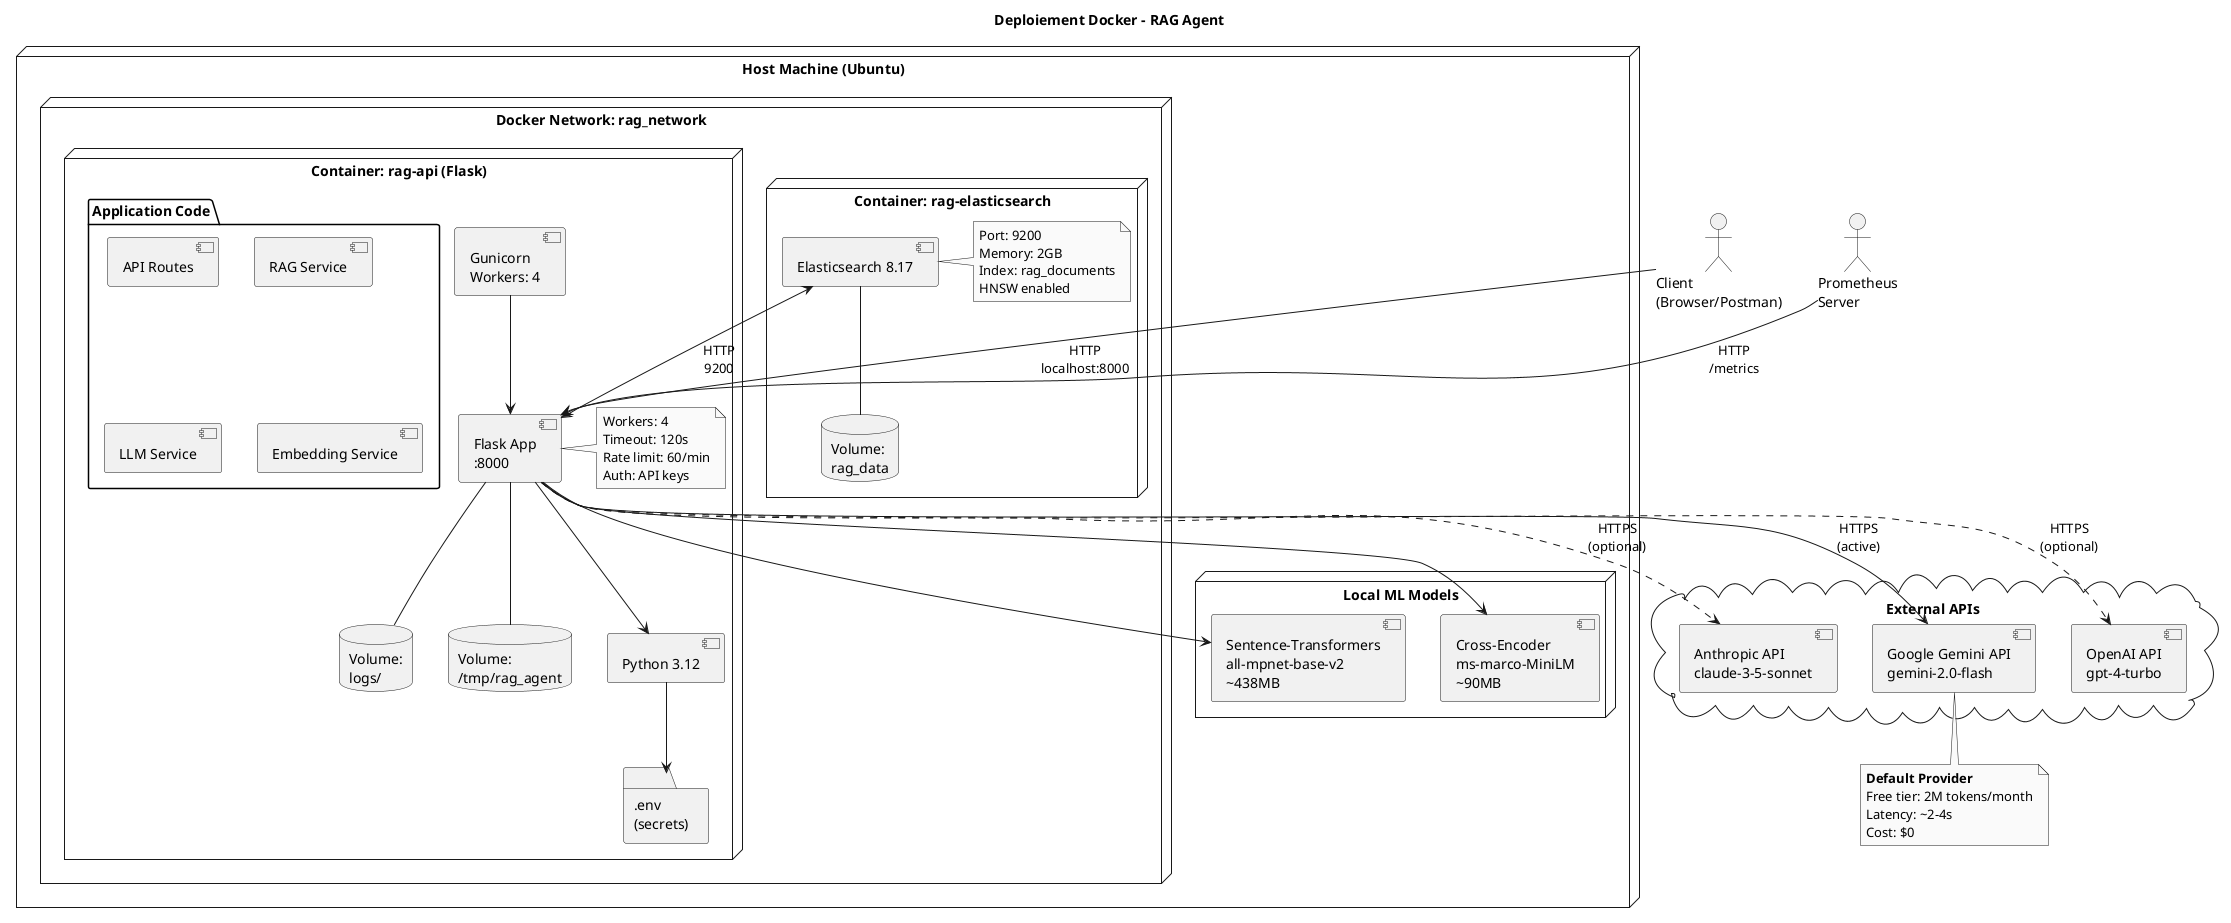 @startuml RAG_Deployment
title Deploiement Docker - RAG Agent
skinparam monochrome true

node "Host Machine (Ubuntu)" {
    
    node "Docker Network: rag_network" {
        
        node "Container: rag-elasticsearch" {
            component [Elasticsearch 8.17] as ES
            database "Volume:\nrag_data" as vol1
            ES -- vol1
            note right of ES
                Port: 9200
                Memory: 2GB
                Index: rag_documents
                HNSW enabled
            end note
        }
        
        node "Container: rag-api (Flask)" {
            component [Flask App\n:8000] as Flask
            component [Gunicorn\nWorkers: 4] as Gunicorn
            component [Python 3.12] as Python
            
            package "Application Code" {
                [API Routes]
                [RAG Service]
                [LLM Service]
                [Embedding Service]
            }
            
            folder ".env\n(secrets)" as env
            database "Volume:\nlogs/" as vol2
            database "Volume:\n/tmp/rag_agent" as vol3
            
            Gunicorn --> Flask
            Flask --> Python
            Python --> env
            Flask -- vol2
            Flask -- vol3
            
            note right of Flask
                Workers: 4
                Timeout: 120s
                Rate limit: 60/min
                Auth: API keys
            end note
        }
        
        ES <--> Flask : HTTP\n9200
    }
    
    node "Local ML Models" {
        [Sentence-Transformers\nall-mpnet-base-v2\n~438MB]
        [Cross-Encoder\nms-marco-MiniLM\n~90MB]
    }
    
    Flask --> [Sentence-Transformers\nall-mpnet-base-v2\n~438MB]
    Flask --> [Cross-Encoder\nms-marco-MiniLM\n~90MB]
}

cloud "External APIs" {
    [OpenAI API\ngpt-4-turbo] as OpenAI
    [Anthropic API\nclaude-3-5-sonnet] as Anthropic
    [Google Gemini API\ngemini-2.0-flash] as Gemini
}

Flask --> Gemini : HTTPS\n(active)
Flask -[dashed]-> OpenAI : HTTPS\n(optional)
Flask -[dashed]-> Anthropic : HTTPS\n(optional)

actor "Client\n(Browser/Postman)" as Client
actor "Prometheus\nServer" as Prom

Client --> Flask : HTTP\nlocalhost:8000
Prom --> Flask : HTTP\n/metrics

note bottom of Gemini
    **Default Provider**
    Free tier: 2M tokens/month
    Latency: ~2-4s
    Cost: $0
end note

@enduml